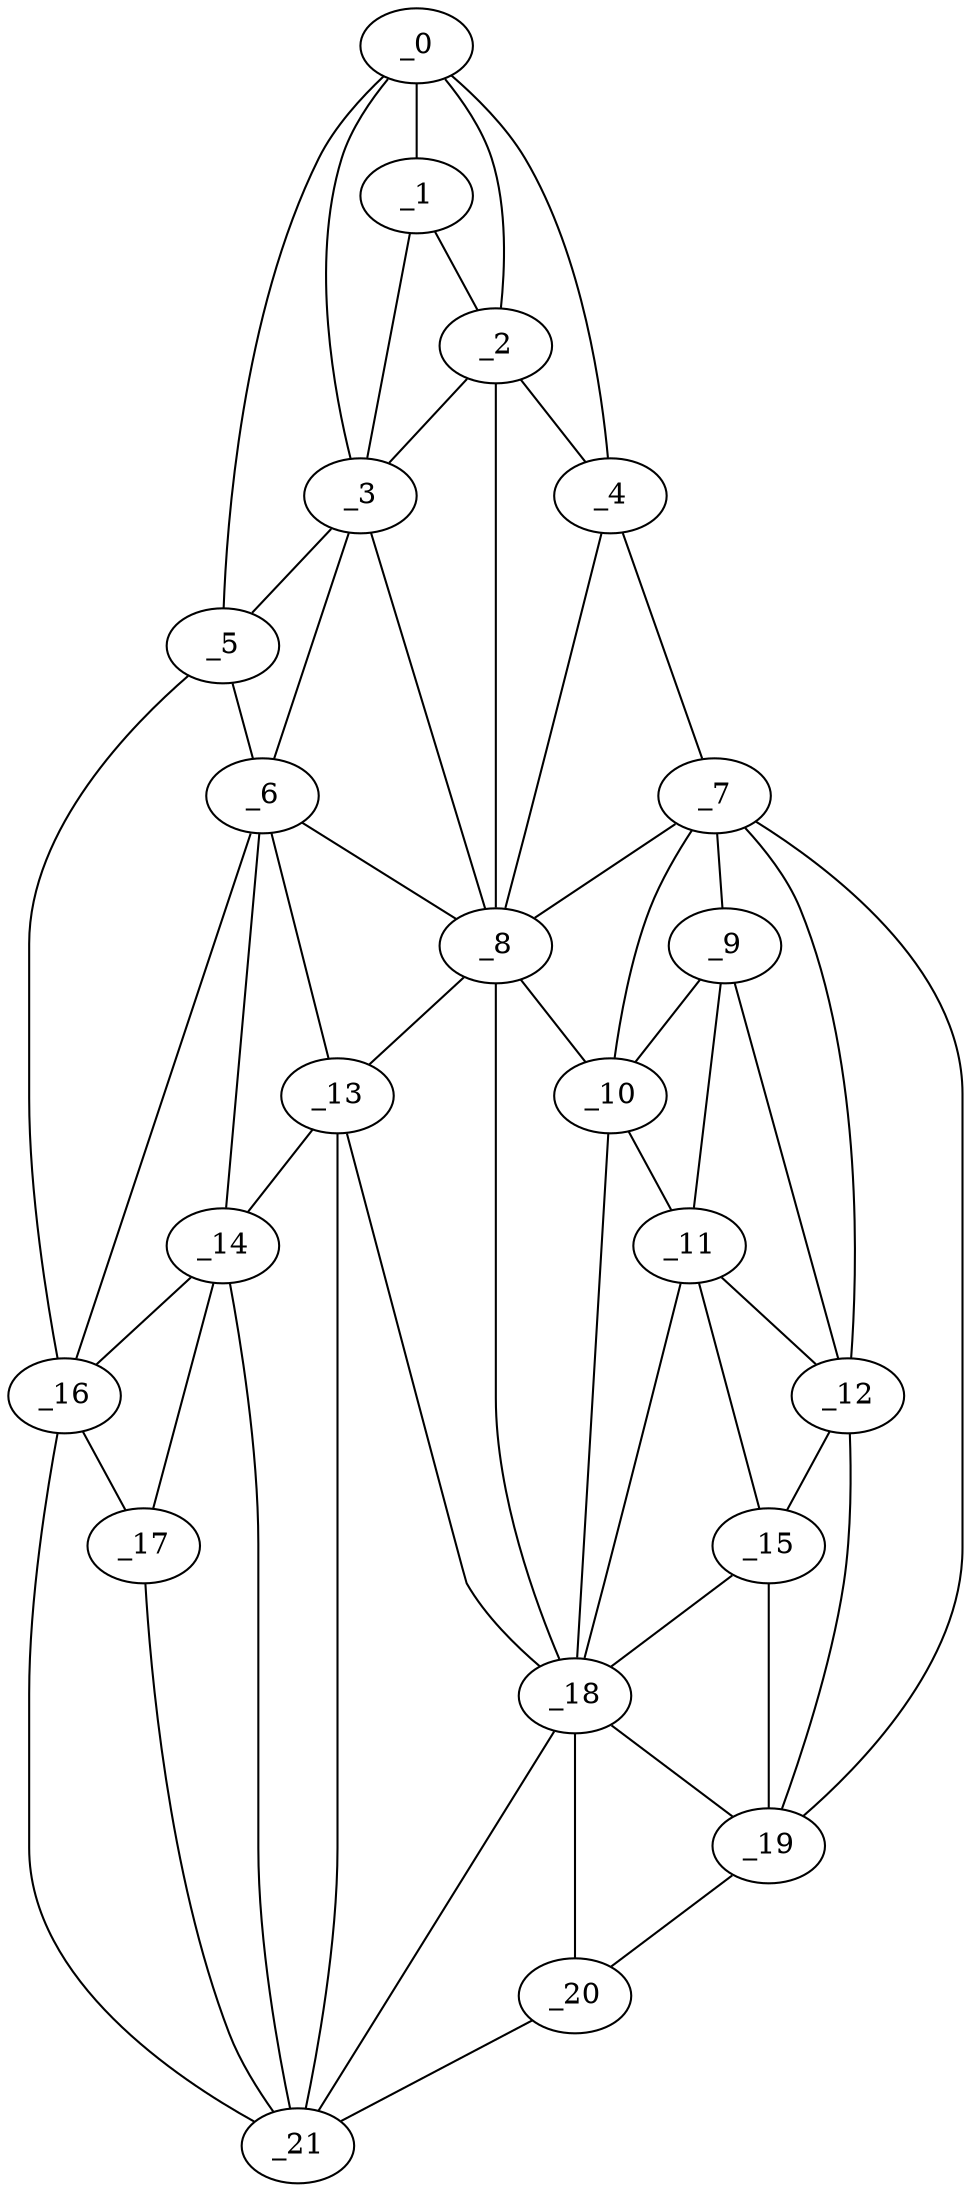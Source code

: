graph "obj43__355.gxl" {
	_0	 [x=5,
		y=15];
	_1	 [x=14,
		y=49];
	_0 -- _1	 [valence=2];
	_2	 [x=15,
		y=57];
	_0 -- _2	 [valence=1];
	_3	 [x=20,
		y=47];
	_0 -- _3	 [valence=1];
	_4	 [x=21,
		y=110];
	_0 -- _4	 [valence=1];
	_5	 [x=24,
		y=6];
	_0 -- _5	 [valence=1];
	_1 -- _2	 [valence=2];
	_1 -- _3	 [valence=1];
	_2 -- _3	 [valence=2];
	_2 -- _4	 [valence=2];
	_8	 [x=64,
		y=78];
	_2 -- _8	 [valence=2];
	_3 -- _5	 [valence=2];
	_6	 [x=51,
		y=28];
	_3 -- _6	 [valence=1];
	_3 -- _8	 [valence=1];
	_7	 [x=60,
		y=103];
	_4 -- _7	 [valence=1];
	_4 -- _8	 [valence=1];
	_5 -- _6	 [valence=1];
	_16	 [x=91,
		y=16];
	_5 -- _16	 [valence=1];
	_6 -- _8	 [valence=2];
	_13	 [x=84,
		y=41];
	_6 -- _13	 [valence=2];
	_14	 [x=87,
		y=34];
	_6 -- _14	 [valence=2];
	_6 -- _16	 [valence=2];
	_7 -- _8	 [valence=2];
	_9	 [x=71,
		y=98];
	_7 -- _9	 [valence=2];
	_10	 [x=73,
		y=87];
	_7 -- _10	 [valence=2];
	_12	 [x=83,
		y=95];
	_7 -- _12	 [valence=1];
	_19	 [x=94,
		y=93];
	_7 -- _19	 [valence=1];
	_8 -- _10	 [valence=2];
	_8 -- _13	 [valence=2];
	_18	 [x=94,
		y=78];
	_8 -- _18	 [valence=2];
	_9 -- _10	 [valence=2];
	_11	 [x=81,
		y=89];
	_9 -- _11	 [valence=2];
	_9 -- _12	 [valence=2];
	_10 -- _11	 [valence=1];
	_10 -- _18	 [valence=2];
	_11 -- _12	 [valence=2];
	_15	 [x=87,
		y=94];
	_11 -- _15	 [valence=2];
	_11 -- _18	 [valence=2];
	_12 -- _15	 [valence=2];
	_12 -- _19	 [valence=2];
	_13 -- _14	 [valence=2];
	_13 -- _18	 [valence=2];
	_21	 [x=109,
		y=28];
	_13 -- _21	 [valence=1];
	_14 -- _16	 [valence=2];
	_17	 [x=94,
		y=22];
	_14 -- _17	 [valence=2];
	_14 -- _21	 [valence=1];
	_15 -- _18	 [valence=1];
	_15 -- _19	 [valence=1];
	_16 -- _17	 [valence=1];
	_16 -- _21	 [valence=1];
	_17 -- _21	 [valence=2];
	_18 -- _19	 [valence=2];
	_20	 [x=102,
		y=88];
	_18 -- _20	 [valence=2];
	_18 -- _21	 [valence=1];
	_19 -- _20	 [valence=1];
	_20 -- _21	 [valence=1];
}
